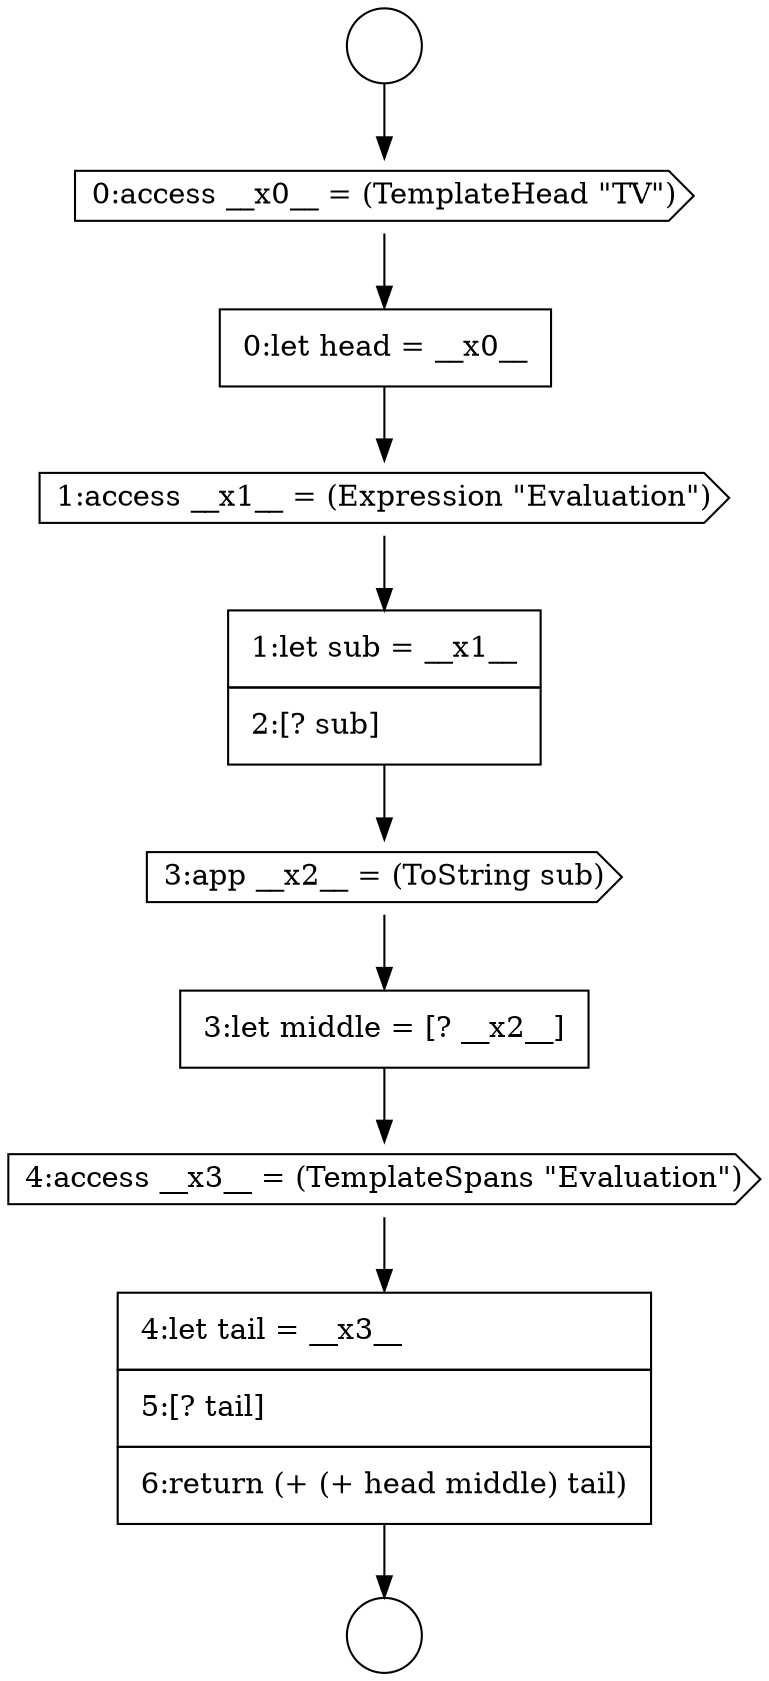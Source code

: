 digraph {
  node3891 [shape=cds, label=<<font color="black">3:app __x2__ = (ToString sub)</font>> color="black" fillcolor="white" style=filled]
  node3887 [shape=cds, label=<<font color="black">0:access __x0__ = (TemplateHead &quot;TV&quot;)</font>> color="black" fillcolor="white" style=filled]
  node3889 [shape=cds, label=<<font color="black">1:access __x1__ = (Expression &quot;Evaluation&quot;)</font>> color="black" fillcolor="white" style=filled]
  node3894 [shape=none, margin=0, label=<<font color="black">
    <table border="0" cellborder="1" cellspacing="0" cellpadding="10">
      <tr><td align="left">4:let tail = __x3__</td></tr>
      <tr><td align="left">5:[? tail]</td></tr>
      <tr><td align="left">6:return (+ (+ head middle) tail)</td></tr>
    </table>
  </font>> color="black" fillcolor="white" style=filled]
  node3893 [shape=cds, label=<<font color="black">4:access __x3__ = (TemplateSpans &quot;Evaluation&quot;)</font>> color="black" fillcolor="white" style=filled]
  node3885 [shape=circle label=" " color="black" fillcolor="white" style=filled]
  node3892 [shape=none, margin=0, label=<<font color="black">
    <table border="0" cellborder="1" cellspacing="0" cellpadding="10">
      <tr><td align="left">3:let middle = [? __x2__]</td></tr>
    </table>
  </font>> color="black" fillcolor="white" style=filled]
  node3886 [shape=circle label=" " color="black" fillcolor="white" style=filled]
  node3890 [shape=none, margin=0, label=<<font color="black">
    <table border="0" cellborder="1" cellspacing="0" cellpadding="10">
      <tr><td align="left">1:let sub = __x1__</td></tr>
      <tr><td align="left">2:[? sub]</td></tr>
    </table>
  </font>> color="black" fillcolor="white" style=filled]
  node3888 [shape=none, margin=0, label=<<font color="black">
    <table border="0" cellborder="1" cellspacing="0" cellpadding="10">
      <tr><td align="left">0:let head = __x0__</td></tr>
    </table>
  </font>> color="black" fillcolor="white" style=filled]
  node3894 -> node3886 [ color="black"]
  node3890 -> node3891 [ color="black"]
  node3893 -> node3894 [ color="black"]
  node3889 -> node3890 [ color="black"]
  node3885 -> node3887 [ color="black"]
  node3891 -> node3892 [ color="black"]
  node3888 -> node3889 [ color="black"]
  node3887 -> node3888 [ color="black"]
  node3892 -> node3893 [ color="black"]
}
